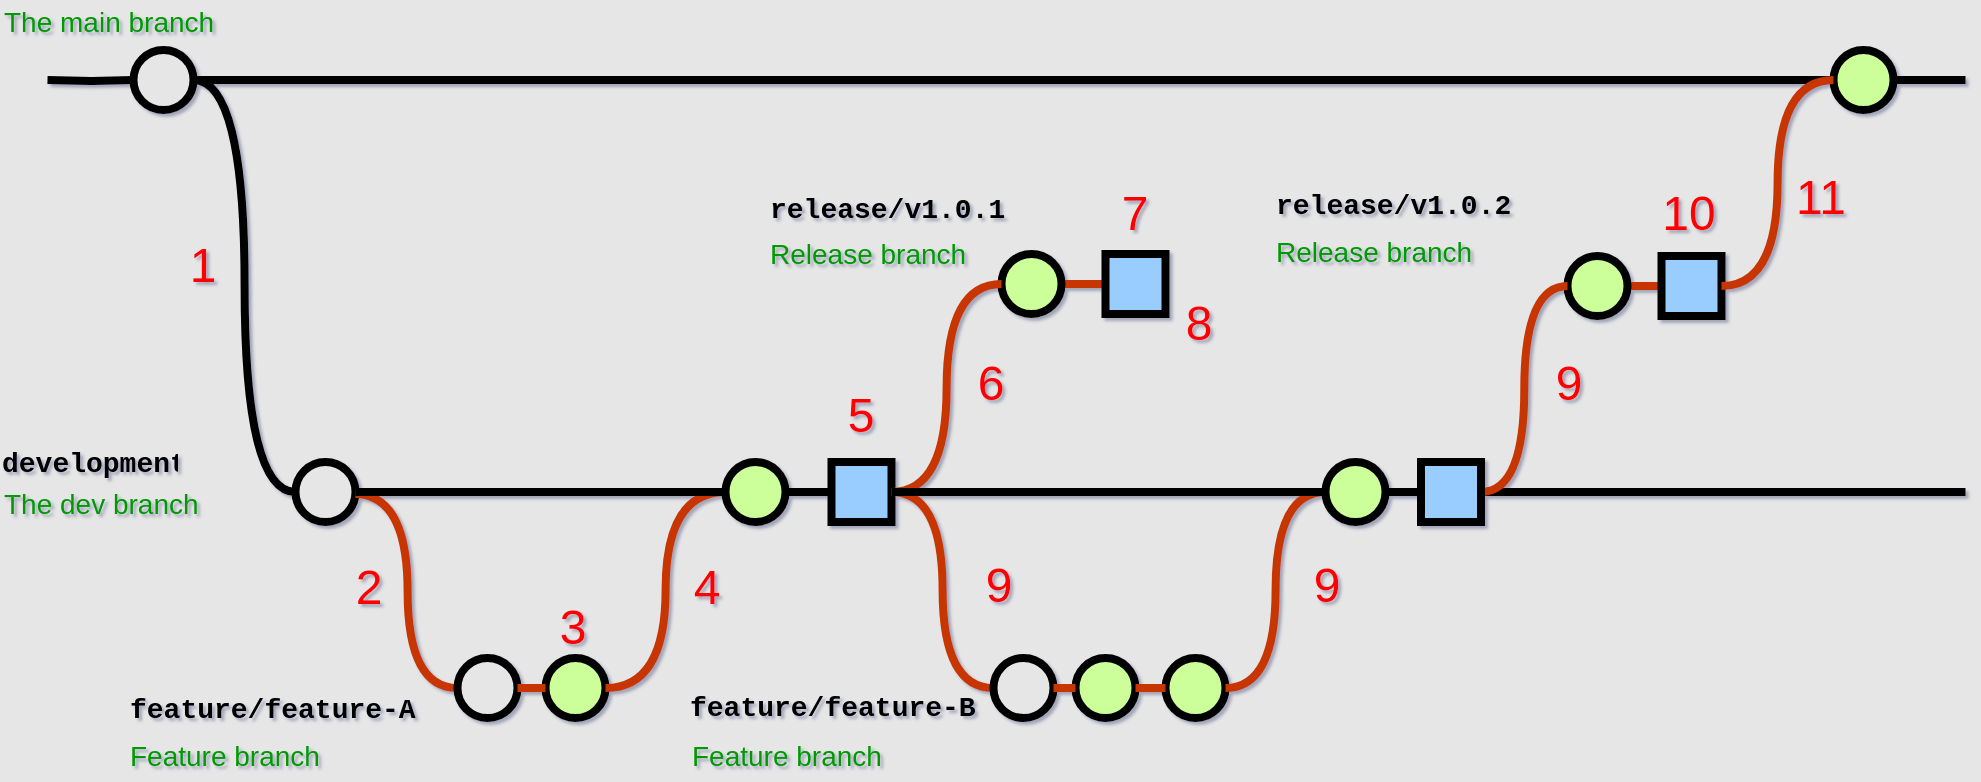 <mxfile version="16.2.1" type="device"><diagram id="uXdNOiUUHUz9GgpoQ7mB" name="Page-1"><mxGraphModel dx="1422" dy="314" grid="0" gridSize="10" guides="1" tooltips="1" connect="1" arrows="1" fold="1" page="1" pageScale="1" pageWidth="1000" pageHeight="430" background="#E6E6E6" math="0" shadow="1"><root><mxCell id="0"/><mxCell id="1" parent="0"/><mxCell id="wldd4a7lWBXIl7t7PIsg-1" value="" style="verticalLabelPosition=bottom;verticalAlign=top;html=1;strokeWidth=4;shape=mxgraph.flowchart.on-page_reference;plain-blue;gradientColor=none;fillColor=#E6E6E6;strokeColor=#000000;" parent="1" vertex="1"><mxGeometry x="75.75" y="485" width="30" height="30" as="geometry"/></mxCell><mxCell id="wldd4a7lWBXIl7t7PIsg-2" value="" style="edgeStyle=orthogonalEdgeStyle;rounded=0;html=1;jettySize=auto;orthogonalLoop=1;strokeWidth=4;endArrow=none;endFill=0;" parent="1" target="wldd4a7lWBXIl7t7PIsg-1" edge="1"><mxGeometry x="75" y="500" as="geometry"><mxPoint x="32.75" y="500" as="sourcePoint"/><mxPoint x="735.75" y="500" as="targetPoint"/></mxGeometry></mxCell><mxCell id="wldd4a7lWBXIl7t7PIsg-3" value="" style="edgeStyle=orthogonalEdgeStyle;rounded=0;html=1;jettySize=auto;orthogonalLoop=1;strokeWidth=4;endArrow=none;endFill=0;startArrow=none;" parent="1" source="wldd4a7lWBXIl7t7PIsg-35" edge="1"><mxGeometry x="75" y="500" as="geometry"><mxPoint x="105.75" y="500" as="sourcePoint"/><mxPoint x="991.75" y="500" as="targetPoint"/></mxGeometry></mxCell><mxCell id="wldd4a7lWBXIl7t7PIsg-4" style="edgeStyle=orthogonalEdgeStyle;curved=1;rounded=0;html=1;endArrow=none;endFill=0;jettySize=auto;orthogonalLoop=1;strokeWidth=4;fontSize=15;entryX=0;entryY=0.5;entryDx=0;entryDy=0;entryPerimeter=0;exitX=1;exitY=0.5;exitDx=0;exitDy=0;exitPerimeter=0;" parent="1" source="wldd4a7lWBXIl7t7PIsg-1" target="wldd4a7lWBXIl7t7PIsg-5" edge="1"><mxGeometry relative="1" as="geometry"><mxPoint x="112.75" y="501" as="sourcePoint"/><mxPoint x="146.75" y="630" as="targetPoint"/></mxGeometry></mxCell><mxCell id="wldd4a7lWBXIl7t7PIsg-5" value="" style="verticalLabelPosition=bottom;verticalAlign=top;html=1;strokeWidth=4;shape=mxgraph.flowchart.on-page_reference;plain-blue;gradientColor=none;fillColor=#E6E6E6;strokeColor=#000000;" parent="1" vertex="1"><mxGeometry x="156.75" y="691" width="30" height="30" as="geometry"/></mxCell><mxCell id="wldd4a7lWBXIl7t7PIsg-6" value="" style="edgeStyle=orthogonalEdgeStyle;rounded=0;html=1;jettySize=auto;orthogonalLoop=1;strokeWidth=4;endArrow=none;endFill=0;startArrow=none;exitX=1;exitY=0.5;exitDx=0;exitDy=0;exitPerimeter=0;" parent="1" source="wldd4a7lWBXIl7t7PIsg-46" edge="1"><mxGeometry x="85" y="619" as="geometry"><mxPoint x="490.75" y="619" as="sourcePoint"/><mxPoint x="991.75" y="706" as="targetPoint"/></mxGeometry></mxCell><mxCell id="wldd4a7lWBXIl7t7PIsg-7" value="The main branch&lt;br&gt;" style="text;html=1;strokeColor=none;fillColor=none;align=left;verticalAlign=middle;whiteSpace=wrap;overflow=hidden;fontSize=14;fontStyle=0;fontColor=#009900;" parent="1" vertex="1"><mxGeometry x="9" y="460" width="114.75" height="20" as="geometry"/></mxCell><mxCell id="wldd4a7lWBXIl7t7PIsg-8" style="edgeStyle=orthogonalEdgeStyle;curved=1;rounded=0;html=1;endArrow=none;endFill=0;jettySize=auto;orthogonalLoop=1;strokeWidth=4;fontSize=15;entryX=0;entryY=0.5;entryDx=0;entryDy=0;entryPerimeter=0;exitX=1;exitY=0.5;exitDx=0;exitDy=0;exitPerimeter=0;fillColor=#fa6800;strokeColor=#C73500;" parent="1" target="wldd4a7lWBXIl7t7PIsg-9" edge="1"><mxGeometry relative="1" as="geometry"><mxPoint x="186.75" y="707" as="sourcePoint"/><mxPoint x="227.75" y="837" as="targetPoint"/></mxGeometry></mxCell><mxCell id="wldd4a7lWBXIl7t7PIsg-9" value="" style="verticalLabelPosition=bottom;verticalAlign=top;html=1;strokeWidth=4;shape=mxgraph.flowchart.on-page_reference;plain-blue;gradientColor=none;fillColor=#E6E6E6;strokeColor=#000000;" parent="1" vertex="1"><mxGeometry x="237.75" y="789" width="30" height="30" as="geometry"/></mxCell><mxCell id="wldd4a7lWBXIl7t7PIsg-10" value="Feature branch" style="text;html=1;strokeColor=none;fillColor=none;align=left;verticalAlign=middle;whiteSpace=wrap;overflow=hidden;fontSize=14;fontStyle=0;fontColor=#009900;" parent="1" vertex="1"><mxGeometry x="72.25" y="826.5" width="159.5" height="20" as="geometry"/></mxCell><mxCell id="wldd4a7lWBXIl7t7PIsg-11" value="feature/feature-A" style="text;html=1;strokeColor=none;fillColor=none;align=left;verticalAlign=middle;whiteSpace=wrap;overflow=hidden;fontSize=14;fontStyle=1;fontFamily=Courier New;" parent="1" vertex="1"><mxGeometry x="72.25" y="793.5" width="144.75" height="42" as="geometry"/></mxCell><mxCell id="wldd4a7lWBXIl7t7PIsg-12" value="" style="verticalLabelPosition=bottom;verticalAlign=top;html=1;strokeWidth=4;shape=mxgraph.flowchart.on-page_reference;plain-blue;gradientColor=none;fillColor=#CCFF99;strokeColor=#000000;" parent="1" vertex="1"><mxGeometry x="281.75" y="789" width="30" height="30" as="geometry"/></mxCell><mxCell id="wldd4a7lWBXIl7t7PIsg-13" style="edgeStyle=orthogonalEdgeStyle;curved=1;rounded=0;html=1;endArrow=none;endFill=0;jettySize=auto;orthogonalLoop=1;strokeWidth=4;fontSize=15;exitX=0;exitY=0.5;exitDx=0;exitDy=0;exitPerimeter=0;entryX=1;entryY=0.5;entryDx=0;entryDy=0;entryPerimeter=0;strokeColor=#C73500;fillColor=#fa6800;" parent="1" source="wldd4a7lWBXIl7t7PIsg-14" target="wldd4a7lWBXIl7t7PIsg-12" edge="1"><mxGeometry relative="1" as="geometry"><mxPoint x="414.75" y="154" as="sourcePoint"/><mxPoint x="371.75" y="250" as="targetPoint"/></mxGeometry></mxCell><mxCell id="wldd4a7lWBXIl7t7PIsg-14" value="" style="verticalLabelPosition=bottom;verticalAlign=top;html=1;strokeWidth=4;shape=mxgraph.flowchart.on-page_reference;plain-blue;gradientColor=none;fillColor=#CCFF99;strokeColor=#000000;" parent="1" vertex="1"><mxGeometry x="371.75" y="691" width="30" height="30" as="geometry"/></mxCell><mxCell id="wldd4a7lWBXIl7t7PIsg-15" value="" style="edgeStyle=orthogonalEdgeStyle;rounded=0;html=1;jettySize=auto;orthogonalLoop=1;strokeWidth=4;endArrow=none;endFill=0;startArrow=none;exitX=1;exitY=0.5;exitDx=0;exitDy=0;exitPerimeter=0;entryX=0;entryY=0.5;entryDx=0;entryDy=0;entryPerimeter=0;" parent="1" source="wldd4a7lWBXIl7t7PIsg-5" target="wldd4a7lWBXIl7t7PIsg-14" edge="1"><mxGeometry x="85" y="619" as="geometry"><mxPoint x="186.75" y="706" as="sourcePoint"/><mxPoint x="1022.75" y="706" as="targetPoint"/></mxGeometry></mxCell><mxCell id="wldd4a7lWBXIl7t7PIsg-16" value="" style="whiteSpace=wrap;html=1;aspect=fixed;fillColor=#99CCFF;strokeWidth=4;" parent="1" vertex="1"><mxGeometry x="424.75" y="691" width="30" height="30" as="geometry"/></mxCell><mxCell id="wldd4a7lWBXIl7t7PIsg-17" value="" style="edgeStyle=orthogonalEdgeStyle;rounded=0;html=1;jettySize=auto;orthogonalLoop=1;strokeWidth=4;endArrow=none;endFill=0;startArrow=none;exitX=1;exitY=0.5;exitDx=0;exitDy=0;exitPerimeter=0;" parent="1" source="wldd4a7lWBXIl7t7PIsg-14" target="wldd4a7lWBXIl7t7PIsg-16" edge="1"><mxGeometry x="85" y="619" as="geometry"><mxPoint x="401.75" y="706" as="sourcePoint"/><mxPoint x="1022.75" y="706" as="targetPoint"/></mxGeometry></mxCell><mxCell id="wldd4a7lWBXIl7t7PIsg-18" value="" style="edgeStyle=orthogonalEdgeStyle;rounded=0;html=1;jettySize=auto;orthogonalLoop=1;strokeWidth=4;endArrow=none;endFill=0;startArrow=none;exitX=1;exitY=0.5;exitDx=0;exitDy=0;exitPerimeter=0;entryX=0;entryY=0.5;entryDx=0;entryDy=0;entryPerimeter=0;strokeColor=#C73500;fillColor=#fa6800;" parent="1" source="wldd4a7lWBXIl7t7PIsg-9" target="wldd4a7lWBXIl7t7PIsg-12" edge="1"><mxGeometry x="176" y="727" as="geometry"><mxPoint x="321.75" y="814" as="sourcePoint"/><mxPoint x="1031.75" y="814" as="targetPoint"/></mxGeometry></mxCell><mxCell id="wldd4a7lWBXIl7t7PIsg-19" value="" style="edgeStyle=orthogonalEdgeStyle;rounded=0;html=1;jettySize=auto;orthogonalLoop=1;strokeWidth=4;endArrow=none;endFill=0;startArrow=none;exitX=1;exitY=0.5;exitDx=0;exitDy=0;exitPerimeter=0;entryX=0;entryY=0.5;entryDx=0;entryDy=0;fillColor=#fa6800;strokeColor=#C73500;" parent="1" source="wldd4a7lWBXIl7t7PIsg-20" target="wldd4a7lWBXIl7t7PIsg-22" edge="1"><mxGeometry x="176" y="516" as="geometry"><mxPoint x="321.75" y="603" as="sourcePoint"/><mxPoint x="1031.75" y="603" as="targetPoint"/></mxGeometry></mxCell><mxCell id="wldd4a7lWBXIl7t7PIsg-20" value="" style="verticalLabelPosition=bottom;verticalAlign=top;html=1;strokeWidth=4;shape=mxgraph.flowchart.on-page_reference;plain-blue;gradientColor=none;fillColor=#CCFF99;strokeColor=#000000;" parent="1" vertex="1"><mxGeometry x="509.75" y="587" width="30" height="30" as="geometry"/></mxCell><mxCell id="wldd4a7lWBXIl7t7PIsg-21" style="edgeStyle=orthogonalEdgeStyle;curved=1;rounded=0;html=1;endArrow=none;endFill=0;jettySize=auto;orthogonalLoop=1;strokeWidth=4;fontSize=15;entryX=1;entryY=0.5;entryDx=0;entryDy=0;exitX=0;exitY=0.5;exitDx=0;exitDy=0;exitPerimeter=0;fillColor=#fa6800;strokeColor=#C73500;" parent="1" source="wldd4a7lWBXIl7t7PIsg-20" target="wldd4a7lWBXIl7t7PIsg-16" edge="1"><mxGeometry relative="1" as="geometry"><mxPoint x="491.75" y="603" as="sourcePoint"/><mxPoint x="321.75" y="814" as="targetPoint"/></mxGeometry></mxCell><mxCell id="wldd4a7lWBXIl7t7PIsg-22" value="" style="whiteSpace=wrap;html=1;aspect=fixed;fillColor=#99CCFF;strokeWidth=4;" parent="1" vertex="1"><mxGeometry x="561.75" y="587" width="30" height="30" as="geometry"/></mxCell><mxCell id="wldd4a7lWBXIl7t7PIsg-23" style="edgeStyle=orthogonalEdgeStyle;curved=1;rounded=0;html=1;endArrow=none;endFill=0;jettySize=auto;orthogonalLoop=1;strokeWidth=4;fontSize=15;entryX=0;entryY=0.5;entryDx=0;entryDy=0;entryPerimeter=0;exitX=1;exitY=0.5;exitDx=0;exitDy=0;fillColor=#fa6800;strokeColor=#C73500;" parent="1" source="wldd4a7lWBXIl7t7PIsg-16" target="wldd4a7lWBXIl7t7PIsg-24" edge="1"><mxGeometry relative="1" as="geometry"><mxPoint x="454.75" y="707.0" as="sourcePoint"/><mxPoint x="495.75" y="837" as="targetPoint"/></mxGeometry></mxCell><mxCell id="wldd4a7lWBXIl7t7PIsg-24" value="" style="verticalLabelPosition=bottom;verticalAlign=top;html=1;strokeWidth=4;shape=mxgraph.flowchart.on-page_reference;plain-blue;gradientColor=none;fillColor=#E6E6E6;strokeColor=#000000;" parent="1" vertex="1"><mxGeometry x="505.75" y="789" width="30" height="30" as="geometry"/></mxCell><mxCell id="wldd4a7lWBXIl7t7PIsg-25" value="" style="verticalLabelPosition=bottom;verticalAlign=top;html=1;strokeWidth=4;shape=mxgraph.flowchart.on-page_reference;plain-blue;gradientColor=none;fillColor=#CCFF99;strokeColor=#000000;" parent="1" vertex="1"><mxGeometry x="546.75" y="789" width="30" height="30" as="geometry"/></mxCell><mxCell id="wldd4a7lWBXIl7t7PIsg-26" value="" style="verticalLabelPosition=bottom;verticalAlign=top;html=1;strokeWidth=4;shape=mxgraph.flowchart.on-page_reference;plain-blue;gradientColor=none;fillColor=#CCFF99;strokeColor=#000000;" parent="1" vertex="1"><mxGeometry x="591.75" y="789" width="30" height="30" as="geometry"/></mxCell><mxCell id="wldd4a7lWBXIl7t7PIsg-27" value="" style="edgeStyle=orthogonalEdgeStyle;rounded=0;html=1;jettySize=auto;orthogonalLoop=1;strokeWidth=4;endArrow=none;endFill=0;startArrow=none;exitX=1;exitY=0.5;exitDx=0;exitDy=0;exitPerimeter=0;entryX=0;entryY=0.5;entryDx=0;entryDy=0;entryPerimeter=0;fillColor=#fa6800;strokeColor=#C73500;" parent="1" source="wldd4a7lWBXIl7t7PIsg-24" target="wldd4a7lWBXIl7t7PIsg-25" edge="1"><mxGeometry x="454" y="736.41" as="geometry"><mxPoint x="631.75" y="814" as="sourcePoint"/><mxPoint x="700.75" y="813.41" as="targetPoint"/></mxGeometry></mxCell><mxCell id="wldd4a7lWBXIl7t7PIsg-28" value="" style="edgeStyle=orthogonalEdgeStyle;rounded=0;html=1;jettySize=auto;orthogonalLoop=1;strokeWidth=4;endArrow=none;endFill=0;startArrow=none;exitX=1;exitY=0.5;exitDx=0;exitDy=0;exitPerimeter=0;entryX=0;entryY=0.5;entryDx=0;entryDy=0;entryPerimeter=0;fillColor=#fa6800;strokeColor=#C73500;" parent="1" source="wldd4a7lWBXIl7t7PIsg-25" target="wldd4a7lWBXIl7t7PIsg-26" edge="1"><mxGeometry x="454" y="736.41" as="geometry"><mxPoint x="631.75" y="814" as="sourcePoint"/><mxPoint x="700.75" y="813.41" as="targetPoint"/></mxGeometry></mxCell><mxCell id="wldd4a7lWBXIl7t7PIsg-29" style="edgeStyle=orthogonalEdgeStyle;curved=1;rounded=0;html=1;endArrow=none;endFill=0;jettySize=auto;orthogonalLoop=1;strokeWidth=4;fontSize=15;exitX=0;exitY=0.5;exitDx=0;exitDy=0;exitPerimeter=0;entryX=1;entryY=0.5;entryDx=0;entryDy=0;entryPerimeter=0;fillColor=#fa6800;strokeColor=#C73500;" parent="1" source="wldd4a7lWBXIl7t7PIsg-30" target="wldd4a7lWBXIl7t7PIsg-26" edge="1"><mxGeometry relative="1" as="geometry"><mxPoint x="714.75" y="154" as="sourcePoint"/><mxPoint x="531.75" y="762" as="targetPoint"/></mxGeometry></mxCell><mxCell id="wldd4a7lWBXIl7t7PIsg-30" value="" style="verticalLabelPosition=bottom;verticalAlign=top;html=1;strokeWidth=4;shape=mxgraph.flowchart.on-page_reference;plain-blue;gradientColor=none;fillColor=#CCFF99;strokeColor=#000000;" parent="1" vertex="1"><mxGeometry x="671.75" y="691" width="30" height="30" as="geometry"/></mxCell><mxCell id="wldd4a7lWBXIl7t7PIsg-31" value="" style="edgeStyle=orthogonalEdgeStyle;rounded=0;html=1;jettySize=auto;orthogonalLoop=1;strokeWidth=4;endArrow=none;endFill=0;startArrow=none;exitX=1;exitY=0.5;exitDx=0;exitDy=0;exitPerimeter=0;entryX=0;entryY=0.5;entryDx=0;entryDy=0;fillColor=#fa6800;strokeColor=#C73500;" parent="1" source="wldd4a7lWBXIl7t7PIsg-32" target="wldd4a7lWBXIl7t7PIsg-34" edge="1"><mxGeometry x="441" y="517" as="geometry"><mxPoint x="586.75" y="604" as="sourcePoint"/><mxPoint x="1296.75" y="604" as="targetPoint"/></mxGeometry></mxCell><mxCell id="wldd4a7lWBXIl7t7PIsg-32" value="" style="verticalLabelPosition=bottom;verticalAlign=top;html=1;strokeWidth=4;shape=mxgraph.flowchart.on-page_reference;plain-blue;gradientColor=none;fillColor=#CCFF99;strokeColor=#000000;" parent="1" vertex="1"><mxGeometry x="792.75" y="588" width="30" height="30" as="geometry"/></mxCell><mxCell id="wldd4a7lWBXIl7t7PIsg-33" style="edgeStyle=orthogonalEdgeStyle;curved=1;rounded=0;html=1;endArrow=none;endFill=0;jettySize=auto;orthogonalLoop=1;strokeWidth=4;fontSize=15;entryX=1;entryY=0.5;entryDx=0;entryDy=0;exitX=0;exitY=0.5;exitDx=0;exitDy=0;exitPerimeter=0;fillColor=#fa6800;strokeColor=#C73500;" parent="1" source="wldd4a7lWBXIl7t7PIsg-32" target="wldd4a7lWBXIl7t7PIsg-46" edge="1"><mxGeometry relative="1" as="geometry"><mxPoint x="756.75" y="604" as="sourcePoint"/><mxPoint x="719.75" y="707" as="targetPoint"/></mxGeometry></mxCell><mxCell id="wldd4a7lWBXIl7t7PIsg-34" value="" style="whiteSpace=wrap;html=1;aspect=fixed;fillColor=#99CCFF;strokeWidth=4;" parent="1" vertex="1"><mxGeometry x="839.75" y="588" width="30" height="30" as="geometry"/></mxCell><mxCell id="wldd4a7lWBXIl7t7PIsg-35" value="" style="verticalLabelPosition=bottom;verticalAlign=top;html=1;strokeWidth=4;shape=mxgraph.flowchart.on-page_reference;plain-blue;gradientColor=none;fillColor=#CCFF99;strokeColor=#000000;" parent="1" vertex="1"><mxGeometry x="925.75" y="485" width="30" height="30" as="geometry"/></mxCell><mxCell id="wldd4a7lWBXIl7t7PIsg-36" value="" style="edgeStyle=orthogonalEdgeStyle;rounded=0;html=1;jettySize=auto;orthogonalLoop=1;strokeWidth=4;endArrow=none;endFill=0;startArrow=none;" parent="1" source="wldd4a7lWBXIl7t7PIsg-1" target="wldd4a7lWBXIl7t7PIsg-35" edge="1"><mxGeometry x="75" y="500" as="geometry"><mxPoint x="105.75" y="500" as="sourcePoint"/><mxPoint x="1012.75" y="500" as="targetPoint"/></mxGeometry></mxCell><mxCell id="wldd4a7lWBXIl7t7PIsg-37" style="edgeStyle=orthogonalEdgeStyle;curved=1;rounded=0;html=1;endArrow=none;endFill=0;jettySize=auto;orthogonalLoop=1;strokeWidth=4;fontSize=15;entryX=1;entryY=0.5;entryDx=0;entryDy=0;exitX=0;exitY=0.5;exitDx=0;exitDy=0;exitPerimeter=0;fillColor=#fa6800;strokeColor=#C73500;" parent="1" source="wldd4a7lWBXIl7t7PIsg-35" target="wldd4a7lWBXIl7t7PIsg-34" edge="1"><mxGeometry relative="1" as="geometry"><mxPoint x="784.75" y="613" as="sourcePoint"/><mxPoint x="711.75" y="716" as="targetPoint"/></mxGeometry></mxCell><mxCell id="wldd4a7lWBXIl7t7PIsg-38" value="Release branch" style="text;html=1;strokeColor=none;fillColor=none;align=left;verticalAlign=middle;whiteSpace=wrap;overflow=hidden;fontSize=14;fontStyle=0;fontColor=#009900;" parent="1" vertex="1"><mxGeometry x="392" y="576" width="104.75" height="20" as="geometry"/></mxCell><mxCell id="wldd4a7lWBXIl7t7PIsg-39" value="release/v1.0.1" style="text;html=1;strokeColor=none;fillColor=none;align=left;verticalAlign=middle;whiteSpace=wrap;overflow=hidden;fontSize=14;fontStyle=1;fontFamily=Courier New;" parent="1" vertex="1"><mxGeometry x="392" y="544" width="121.75" height="42" as="geometry"/></mxCell><mxCell id="wldd4a7lWBXIl7t7PIsg-40" value="Release branch" style="text;html=1;strokeColor=none;fillColor=none;align=left;verticalAlign=middle;whiteSpace=wrap;overflow=hidden;fontSize=14;fontStyle=0;fontColor=#009900;" parent="1" vertex="1"><mxGeometry x="644.75" y="575" width="104.75" height="20" as="geometry"/></mxCell><mxCell id="wldd4a7lWBXIl7t7PIsg-41" value="release/v1.0.2" style="text;html=1;strokeColor=none;fillColor=none;align=left;verticalAlign=middle;whiteSpace=wrap;overflow=hidden;fontSize=14;fontStyle=1;fontFamily=Courier New;" parent="1" vertex="1"><mxGeometry x="644.75" y="542" width="121.75" height="42" as="geometry"/></mxCell><mxCell id="wldd4a7lWBXIl7t7PIsg-42" value="Feature branch" style="text;html=1;strokeColor=none;fillColor=none;align=left;verticalAlign=middle;whiteSpace=wrap;overflow=hidden;fontSize=14;fontStyle=0;fontColor=#009900;" parent="1" vertex="1"><mxGeometry x="353" y="826.5" width="159.5" height="20" as="geometry"/></mxCell><mxCell id="wldd4a7lWBXIl7t7PIsg-43" value="feature/feature-B" style="text;html=1;strokeColor=none;fillColor=none;align=left;verticalAlign=middle;whiteSpace=wrap;overflow=hidden;fontSize=14;fontStyle=1;fontFamily=Courier New;" parent="1" vertex="1"><mxGeometry x="352" y="792.5" width="149.75" height="42" as="geometry"/></mxCell><mxCell id="wldd4a7lWBXIl7t7PIsg-44" value="The dev branch" style="text;html=1;strokeColor=none;fillColor=none;align=left;verticalAlign=middle;whiteSpace=wrap;overflow=hidden;fontSize=14;fontStyle=0;fontColor=#009900;" parent="1" vertex="1"><mxGeometry x="9" y="701" width="104.75" height="20" as="geometry"/></mxCell><mxCell id="wldd4a7lWBXIl7t7PIsg-45" value="development" style="text;html=1;strokeColor=none;fillColor=none;align=center;verticalAlign=middle;whiteSpace=wrap;overflow=hidden;fontSize=14;fontStyle=1;fontFamily=Courier New;" parent="1" vertex="1"><mxGeometry x="9" y="671" width="90" height="42" as="geometry"/></mxCell><mxCell id="wldd4a7lWBXIl7t7PIsg-46" value="" style="whiteSpace=wrap;html=1;aspect=fixed;fillColor=#99CCFF;strokeWidth=4;" parent="1" vertex="1"><mxGeometry x="719.5" y="691" width="30" height="30" as="geometry"/></mxCell><mxCell id="wldd4a7lWBXIl7t7PIsg-47" value="" style="edgeStyle=orthogonalEdgeStyle;rounded=0;html=1;jettySize=auto;orthogonalLoop=1;strokeWidth=4;endArrow=none;endFill=0;startArrow=none;exitX=1;exitY=0.5;exitDx=0;exitDy=0;exitPerimeter=0;entryX=0;entryY=0.5;entryDx=0;entryDy=0;entryPerimeter=0;" parent="1" source="wldd4a7lWBXIl7t7PIsg-16" target="wldd4a7lWBXIl7t7PIsg-30" edge="1"><mxGeometry x="85" y="619" as="geometry"><mxPoint x="454.75" y="706" as="sourcePoint"/><mxPoint x="1022.75" y="706" as="targetPoint"/></mxGeometry></mxCell><mxCell id="wldd4a7lWBXIl7t7PIsg-48" value="" style="edgeStyle=orthogonalEdgeStyle;rounded=0;html=1;jettySize=auto;orthogonalLoop=1;strokeWidth=4;endArrow=none;endFill=0;startArrow=none;exitX=1;exitY=0.5;exitDx=0;exitDy=0;exitPerimeter=0;entryX=0;entryY=0.5;entryDx=0;entryDy=0;" parent="1" source="wldd4a7lWBXIl7t7PIsg-30" target="wldd4a7lWBXIl7t7PIsg-46" edge="1"><mxGeometry x="95" y="629" as="geometry"><mxPoint x="759.5" y="716" as="sourcePoint"/><mxPoint x="1032.75" y="716" as="targetPoint"/></mxGeometry></mxCell><mxCell id="djtC8Ky3jbC1ZEZT8n6f-1" value="&lt;font style=&quot;font-size: 24px&quot; color=&quot;#FF0000&quot;&gt;1&lt;/font&gt;" style="text;html=1;strokeColor=none;fillColor=none;align=center;verticalAlign=middle;whiteSpace=wrap;rounded=0;labelBorderColor=none;" vertex="1" parent="1"><mxGeometry x="96.75" y="578" width="27" height="30" as="geometry"/></mxCell><mxCell id="djtC8Ky3jbC1ZEZT8n6f-2" value="&lt;font style=&quot;font-size: 24px&quot; color=&quot;#FF0000&quot;&gt;2&lt;/font&gt;" style="text;html=1;strokeColor=none;fillColor=none;align=center;verticalAlign=middle;whiteSpace=wrap;rounded=0;labelBorderColor=none;" vertex="1" parent="1"><mxGeometry x="180" y="739" width="27" height="30" as="geometry"/></mxCell><mxCell id="djtC8Ky3jbC1ZEZT8n6f-4" value="&lt;font style=&quot;font-size: 24px&quot; color=&quot;#FF0000&quot;&gt;3&lt;/font&gt;" style="text;html=1;strokeColor=none;fillColor=none;align=center;verticalAlign=middle;whiteSpace=wrap;rounded=0;labelBorderColor=none;" vertex="1" parent="1"><mxGeometry x="281.75" y="759" width="27" height="30" as="geometry"/></mxCell><mxCell id="djtC8Ky3jbC1ZEZT8n6f-5" value="&lt;font style=&quot;font-size: 24px&quot; color=&quot;#FF0000&quot;&gt;4&lt;/font&gt;" style="text;html=1;strokeColor=none;fillColor=none;align=center;verticalAlign=middle;whiteSpace=wrap;rounded=0;labelBorderColor=none;" vertex="1" parent="1"><mxGeometry x="349" y="739" width="27" height="30" as="geometry"/></mxCell><mxCell id="djtC8Ky3jbC1ZEZT8n6f-6" value="&lt;font style=&quot;font-size: 24px&quot; color=&quot;#FF0000&quot;&gt;5&lt;/font&gt;" style="text;html=1;strokeColor=none;fillColor=none;align=center;verticalAlign=middle;whiteSpace=wrap;rounded=0;labelBorderColor=none;" vertex="1" parent="1"><mxGeometry x="426.25" y="653" width="27" height="30" as="geometry"/></mxCell><mxCell id="djtC8Ky3jbC1ZEZT8n6f-7" value="&lt;br&gt;&lt;font style=&quot;font-size: 24px&quot; color=&quot;#FF0000&quot;&gt;6&lt;/font&gt;" style="text;html=1;strokeColor=none;fillColor=none;align=center;verticalAlign=middle;whiteSpace=wrap;rounded=0;labelBorderColor=none;" vertex="1" parent="1"><mxGeometry x="491" y="630" width="27" height="30" as="geometry"/></mxCell><mxCell id="djtC8Ky3jbC1ZEZT8n6f-8" value="&lt;br&gt;&lt;font style=&quot;font-size: 24px&quot; color=&quot;#FF0000&quot;&gt;7&lt;/font&gt;" style="text;html=1;strokeColor=none;fillColor=none;align=center;verticalAlign=middle;whiteSpace=wrap;rounded=0;labelBorderColor=none;" vertex="1" parent="1"><mxGeometry x="563.25" y="545" width="27" height="30" as="geometry"/></mxCell><mxCell id="djtC8Ky3jbC1ZEZT8n6f-9" value="&lt;br&gt;&lt;font style=&quot;font-size: 24px&quot; color=&quot;#FF0000&quot;&gt;8&lt;/font&gt;" style="text;html=1;strokeColor=none;fillColor=none;align=center;verticalAlign=middle;whiteSpace=wrap;rounded=0;labelBorderColor=none;" vertex="1" parent="1"><mxGeometry x="594.75" y="600" width="27" height="30" as="geometry"/></mxCell><mxCell id="djtC8Ky3jbC1ZEZT8n6f-10" value="&lt;br&gt;&lt;font style=&quot;font-size: 24px&quot; color=&quot;#FF0000&quot;&gt;9&lt;/font&gt;" style="text;html=1;strokeColor=none;fillColor=none;align=center;verticalAlign=middle;whiteSpace=wrap;rounded=0;labelBorderColor=none;" vertex="1" parent="1"><mxGeometry x="495" y="731" width="27" height="30" as="geometry"/></mxCell><mxCell id="djtC8Ky3jbC1ZEZT8n6f-11" value="&lt;br&gt;&lt;font style=&quot;font-size: 24px&quot; color=&quot;#FF0000&quot;&gt;9&lt;/font&gt;" style="text;html=1;strokeColor=none;fillColor=none;align=center;verticalAlign=middle;whiteSpace=wrap;rounded=0;labelBorderColor=none;" vertex="1" parent="1"><mxGeometry x="659" y="731" width="27" height="30" as="geometry"/></mxCell><mxCell id="djtC8Ky3jbC1ZEZT8n6f-12" value="&lt;br&gt;&lt;font style=&quot;font-size: 24px&quot; color=&quot;#FF0000&quot;&gt;9&lt;/font&gt;" style="text;html=1;strokeColor=none;fillColor=none;align=center;verticalAlign=middle;whiteSpace=wrap;rounded=0;labelBorderColor=none;" vertex="1" parent="1"><mxGeometry x="780" y="630" width="27" height="30" as="geometry"/></mxCell><mxCell id="djtC8Ky3jbC1ZEZT8n6f-13" value="&lt;br&gt;&lt;font style=&quot;font-size: 24px&quot; color=&quot;#FF0000&quot;&gt;10&lt;/font&gt;" style="text;html=1;strokeColor=none;fillColor=none;align=center;verticalAlign=middle;whiteSpace=wrap;rounded=0;labelBorderColor=none;" vertex="1" parent="1"><mxGeometry x="839.75" y="545" width="27" height="30" as="geometry"/></mxCell><mxCell id="djtC8Ky3jbC1ZEZT8n6f-14" value="&lt;br&gt;&lt;font style=&quot;font-size: 24px&quot; color=&quot;#FF0000&quot;&gt;11&lt;/font&gt;" style="text;html=1;strokeColor=none;fillColor=none;align=center;verticalAlign=middle;whiteSpace=wrap;rounded=0;labelBorderColor=none;" vertex="1" parent="1"><mxGeometry x="906" y="537" width="27" height="30" as="geometry"/></mxCell></root></mxGraphModel></diagram></mxfile>